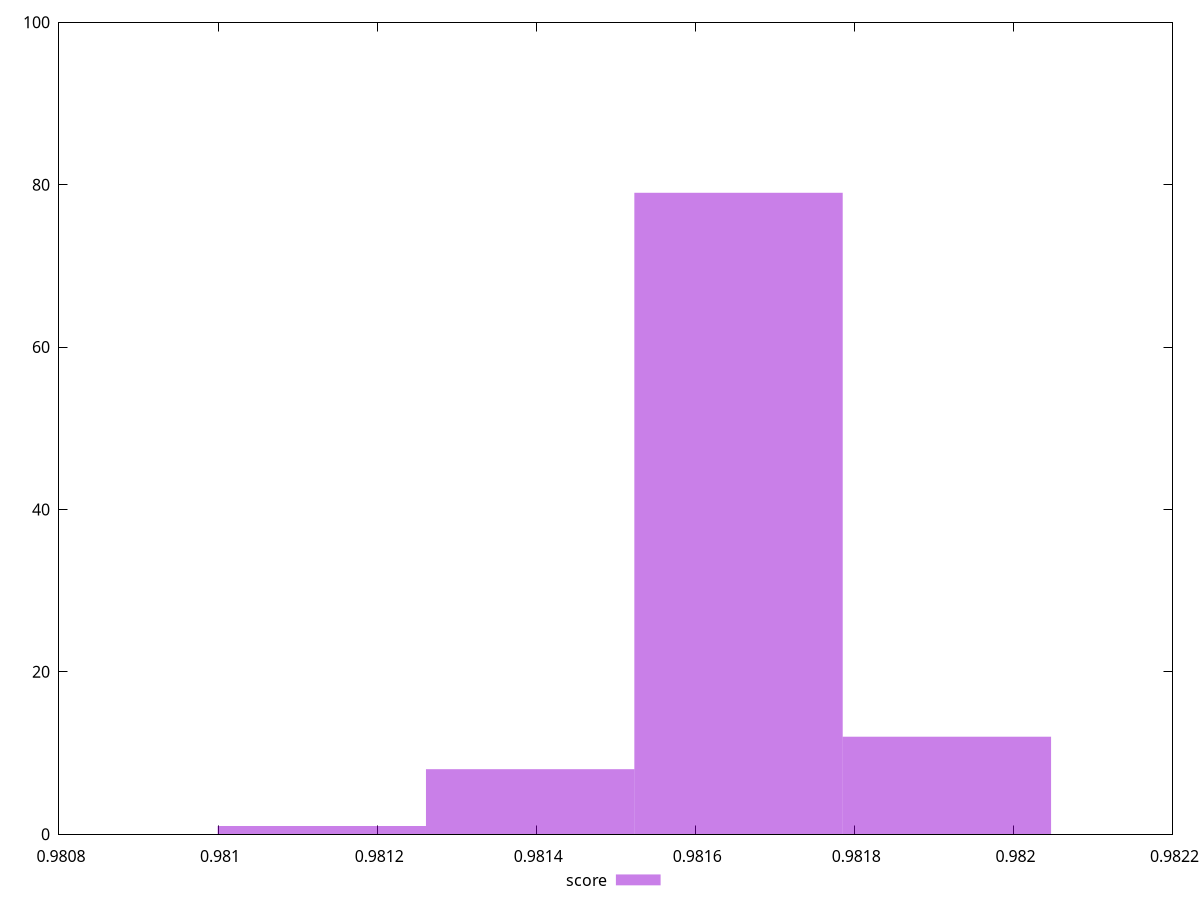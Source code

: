 reset
set terminal svg size 640, 490 enhanced background rgb 'white'
set output "reprap/first-contentful-paint/samples/pages+cached+noexternal+nofonts+nosvg+noimg+nocss/score/histogram.svg"

$score <<EOF
0.981654360300753 79
0.9813923762174062 8
0.9811303921340593 1
0.9819163443840999 12
EOF

set key outside below
set boxwidth 0.0002619840833468783
set yrange [0:100]
set style fill transparent solid 0.5 noborder

plot \
  $score title "score" with boxes, \


reset